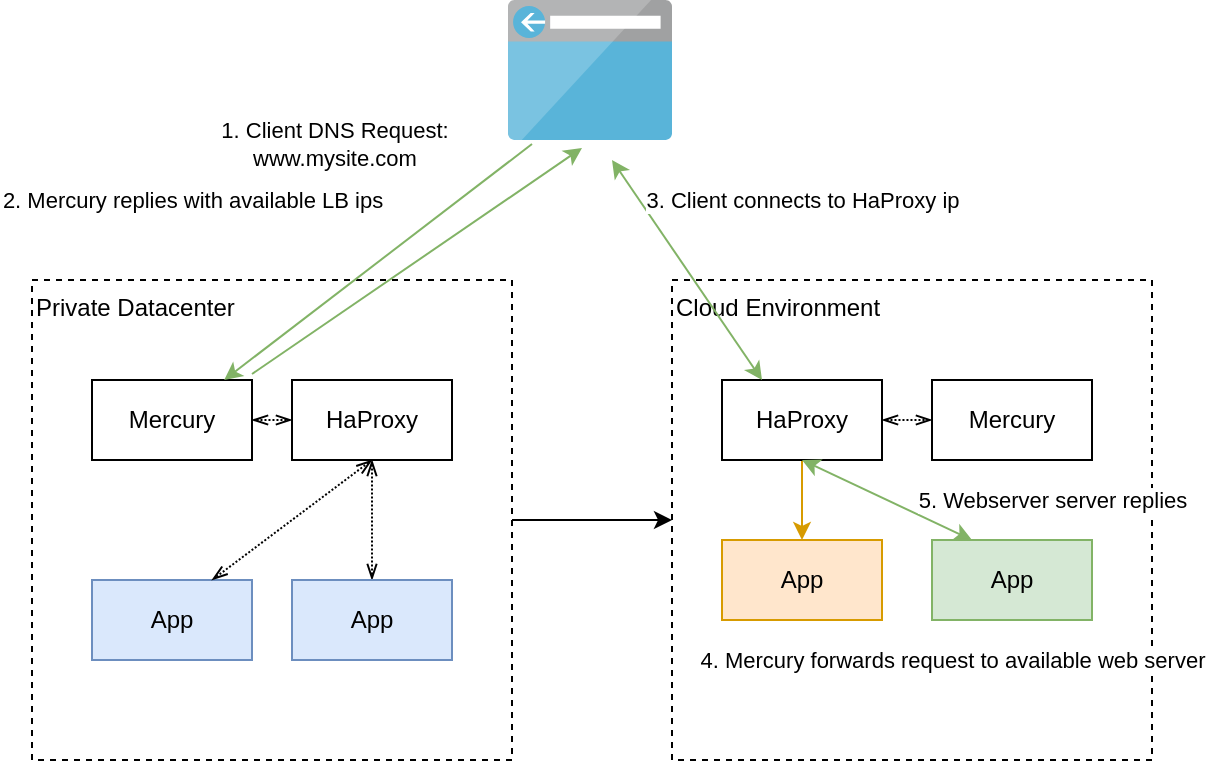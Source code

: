 <mxfile pages="1" version="11.2.4" type="device"><diagram id="uRUKFwHtK_3qIZd8yzLI" name="Page-1"><mxGraphModel dx="1017" dy="842" grid="1" gridSize="10" guides="1" tooltips="1" connect="1" arrows="1" fold="1" page="1" pageScale="1" pageWidth="850" pageHeight="1100" math="0" shadow="0"><root><mxCell id="0"/><mxCell id="1" parent="0"/><mxCell id="dOB1xVkG5QFzMGKkCmCP-13" value="" style="aspect=fixed;html=1;perimeter=none;align=center;shadow=0;dashed=0;image;fontSize=12;image=img/lib/mscae/Browser.svg;" parent="1" vertex="1"><mxGeometry x="318" y="10" width="82" height="70" as="geometry"/></mxCell><mxCell id="PW3RJM4WtRBJ1p765Tia-4" value="" style="edgeStyle=orthogonalEdgeStyle;rounded=0;orthogonalLoop=1;jettySize=auto;html=1;" edge="1" parent="1" source="dOB1xVkG5QFzMGKkCmCP-8" target="dOB1xVkG5QFzMGKkCmCP-10"><mxGeometry relative="1" as="geometry"/></mxCell><mxCell id="dOB1xVkG5QFzMGKkCmCP-8" value="Private Datacenter" style="whiteSpace=wrap;html=1;aspect=fixed;verticalAlign=top;align=left;dashed=1;" parent="1" vertex="1"><mxGeometry x="80" y="150" width="240" height="240" as="geometry"/></mxCell><mxCell id="dOB1xVkG5QFzMGKkCmCP-25" style="edgeStyle=none;rounded=0;orthogonalLoop=1;jettySize=auto;html=1;exitX=0.5;exitY=1;exitDx=0;exitDy=0;entryX=0.5;entryY=0;entryDx=0;entryDy=0;startArrow=openThin;startFill=0;dashed=1;dashPattern=1 1;endArrow=openThin;endFill=0;" parent="1" source="PW3RJM4WtRBJ1p765Tia-2" target="dOB1xVkG5QFzMGKkCmCP-6" edge="1"><mxGeometry relative="1" as="geometry"/></mxCell><mxCell id="dOB1xVkG5QFzMGKkCmCP-1" value="Mercury" style="rounded=0;whiteSpace=wrap;html=1;" parent="1" vertex="1"><mxGeometry x="110" y="200" width="80" height="40" as="geometry"/></mxCell><mxCell id="dOB1xVkG5QFzMGKkCmCP-6" value="App" style="rounded=0;whiteSpace=wrap;html=1;fillColor=#dae8fc;strokeColor=#6c8ebf;" parent="1" vertex="1"><mxGeometry x="210" y="300" width="80" height="40" as="geometry"/></mxCell><mxCell id="dOB1xVkG5QFzMGKkCmCP-10" value="Cloud Environment" style="whiteSpace=wrap;html=1;aspect=fixed;verticalAlign=top;align=left;dashed=1;" parent="1" vertex="1"><mxGeometry x="400" y="150" width="240" height="240" as="geometry"/></mxCell><mxCell id="dOB1xVkG5QFzMGKkCmCP-18" value="&lt;div&gt;1. Client DNS Request:&lt;br&gt;www.mysite.com&lt;br&gt;&lt;/div&gt;" style="rounded=0;orthogonalLoop=1;jettySize=auto;html=1;fillColor=#d5e8d4;strokeColor=#82b366;" parent="1" target="dOB1xVkG5QFzMGKkCmCP-1" edge="1"><mxGeometry x="-0.183" y="-60" relative="1" as="geometry"><mxPoint x="330" y="82" as="sourcePoint"/><mxPoint as="offset"/></mxGeometry></mxCell><mxCell id="dOB1xVkG5QFzMGKkCmCP-14" value="App" style="rounded=0;whiteSpace=wrap;html=1;fillColor=#dae8fc;strokeColor=#6c8ebf;" parent="1" vertex="1"><mxGeometry x="110" y="300" width="80" height="40" as="geometry"/></mxCell><mxCell id="dOB1xVkG5QFzMGKkCmCP-23" value="4. Mercury forwards request to available web server" style="edgeStyle=none;rounded=0;orthogonalLoop=1;jettySize=auto;html=1;exitX=0.5;exitY=1;exitDx=0;exitDy=0;entryX=0.5;entryY=0;entryDx=0;entryDy=0;startArrow=none;startFill=0;fillColor=#ffe6cc;strokeColor=#d79b00;" parent="1" source="dOB1xVkG5QFzMGKkCmCP-15" target="dOB1xVkG5QFzMGKkCmCP-16" edge="1"><mxGeometry x="1" y="96" relative="1" as="geometry"><mxPoint x="-21" y="60" as="offset"/></mxGeometry></mxCell><mxCell id="dOB1xVkG5QFzMGKkCmCP-15" value="HaProxy" style="rounded=0;whiteSpace=wrap;html=1;" parent="1" vertex="1"><mxGeometry x="425" y="200" width="80" height="40" as="geometry"/></mxCell><mxCell id="dOB1xVkG5QFzMGKkCmCP-16" value="App" style="rounded=0;whiteSpace=wrap;html=1;fillColor=#ffe6cc;strokeColor=#d79b00;" parent="1" vertex="1"><mxGeometry x="425" y="280" width="80" height="40" as="geometry"/></mxCell><mxCell id="dOB1xVkG5QFzMGKkCmCP-17" value="App" style="rounded=0;whiteSpace=wrap;html=1;fillColor=#d5e8d4;strokeColor=#82b366;" parent="1" vertex="1"><mxGeometry x="530" y="280" width="80" height="40" as="geometry"/></mxCell><mxCell id="dOB1xVkG5QFzMGKkCmCP-21" value="2. Mercury replies with available LB ips" style="rounded=0;orthogonalLoop=1;jettySize=auto;html=1;exitX=1;exitY=-0.075;exitDx=0;exitDy=0;exitPerimeter=0;fillColor=#d5e8d4;strokeColor=#82b366;" parent="1" source="dOB1xVkG5QFzMGKkCmCP-1" edge="1"><mxGeometry x="-0.756" y="89" relative="1" as="geometry"><mxPoint x="300" y="190" as="sourcePoint"/><mxPoint x="355" y="84" as="targetPoint"/><mxPoint as="offset"/></mxGeometry></mxCell><mxCell id="dOB1xVkG5QFzMGKkCmCP-22" value="3. Client connects to HaProxy ip" style="rounded=0;orthogonalLoop=1;jettySize=auto;html=1;entryX=0.25;entryY=0;entryDx=0;entryDy=0;startArrow=classic;startFill=1;fillColor=#d5e8d4;strokeColor=#82b366;" parent="1" target="dOB1xVkG5QFzMGKkCmCP-15" edge="1"><mxGeometry x="0.052" y="67" relative="1" as="geometry"><mxPoint x="370" y="90" as="sourcePoint"/><mxPoint x="365" y="94" as="targetPoint"/><mxPoint as="offset"/></mxGeometry></mxCell><mxCell id="dOB1xVkG5QFzMGKkCmCP-27" style="edgeStyle=none;rounded=0;orthogonalLoop=1;jettySize=auto;html=1;exitX=0.5;exitY=1;exitDx=0;exitDy=0;entryX=0.75;entryY=0;entryDx=0;entryDy=0;startArrow=openThin;startFill=0;dashed=1;dashPattern=1 1;endArrow=openThin;endFill=0;" parent="1" source="PW3RJM4WtRBJ1p765Tia-2" target="dOB1xVkG5QFzMGKkCmCP-14" edge="1"><mxGeometry relative="1" as="geometry"><mxPoint x="260" y="250" as="sourcePoint"/><mxPoint x="260" y="290" as="targetPoint"/></mxGeometry></mxCell><mxCell id="dOB1xVkG5QFzMGKkCmCP-28" value="5. Webserver server replies" style="edgeStyle=none;rounded=0;orthogonalLoop=1;jettySize=auto;html=1;exitX=0.5;exitY=1;exitDx=0;exitDy=0;entryX=0.25;entryY=0;entryDx=0;entryDy=0;startArrow=classic;startFill=1;fillColor=#d5e8d4;strokeColor=#82b366;" parent="1" source="dOB1xVkG5QFzMGKkCmCP-15" target="dOB1xVkG5QFzMGKkCmCP-17" edge="1"><mxGeometry x="1" y="45" relative="1" as="geometry"><mxPoint x="475" y="250" as="sourcePoint"/><mxPoint x="475" y="290" as="targetPoint"/><mxPoint x="21" y="21" as="offset"/></mxGeometry></mxCell><mxCell id="PW3RJM4WtRBJ1p765Tia-2" value="HaProxy" style="rounded=0;whiteSpace=wrap;html=1;" vertex="1" parent="1"><mxGeometry x="210" y="200" width="80" height="40" as="geometry"/></mxCell><mxCell id="PW3RJM4WtRBJ1p765Tia-3" style="edgeStyle=none;rounded=0;orthogonalLoop=1;jettySize=auto;html=1;entryX=0;entryY=0.5;entryDx=0;entryDy=0;startArrow=openThin;startFill=0;dashed=1;dashPattern=1 1;endArrow=openThin;endFill=0;" edge="1" parent="1" target="PW3RJM4WtRBJ1p765Tia-2"><mxGeometry relative="1" as="geometry"><mxPoint x="190" y="220" as="sourcePoint"/><mxPoint x="250" y="330" as="targetPoint"/></mxGeometry></mxCell><mxCell id="PW3RJM4WtRBJ1p765Tia-5" value="Mercury" style="rounded=0;whiteSpace=wrap;html=1;" vertex="1" parent="1"><mxGeometry x="530" y="200" width="80" height="40" as="geometry"/></mxCell><mxCell id="PW3RJM4WtRBJ1p765Tia-6" style="edgeStyle=none;rounded=0;orthogonalLoop=1;jettySize=auto;html=1;entryX=0;entryY=0.5;entryDx=0;entryDy=0;startArrow=openThin;startFill=0;dashed=1;dashPattern=1 1;endArrow=openThin;endFill=0;exitX=1;exitY=0.5;exitDx=0;exitDy=0;" edge="1" parent="1" source="dOB1xVkG5QFzMGKkCmCP-15" target="PW3RJM4WtRBJ1p765Tia-5"><mxGeometry relative="1" as="geometry"><mxPoint x="200" y="230" as="sourcePoint"/><mxPoint x="220" y="230" as="targetPoint"/></mxGeometry></mxCell></root></mxGraphModel></diagram></mxfile>
